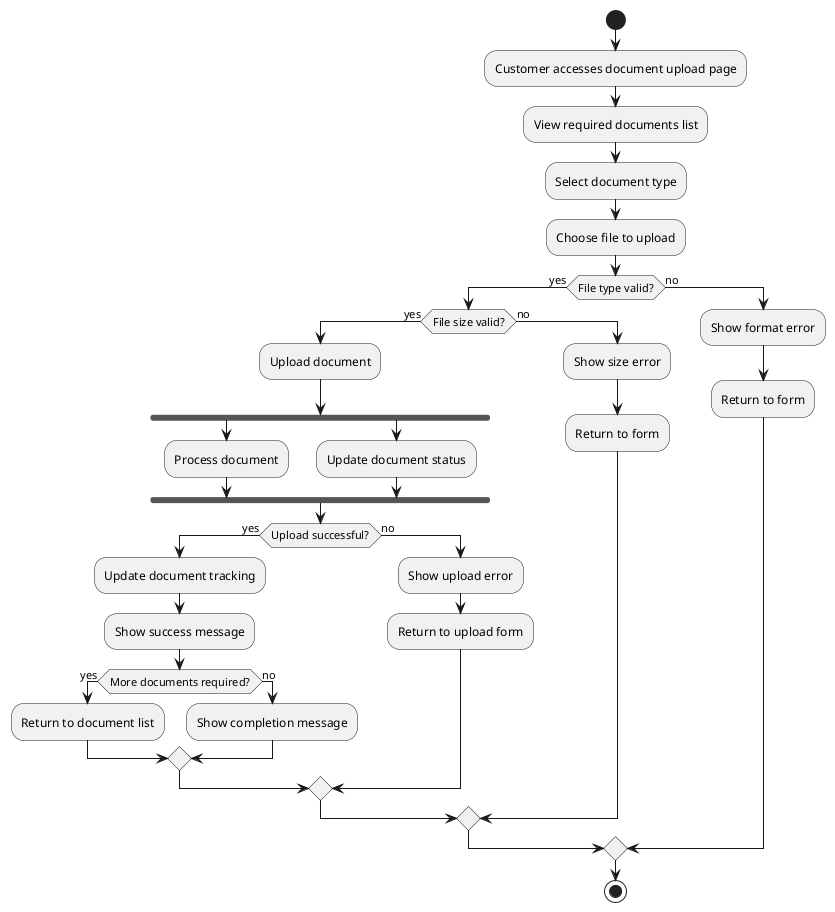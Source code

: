 @startuml Upload Documents Activity

start
:Customer accesses document upload page;

:View required documents list;
:Select document type;
:Choose file to upload;

if (File type valid?) then (yes)
  if (File size valid?) then (yes)
    :Upload document;
    
    fork
      :Process document;
    fork again
      :Update document status;
    end fork

    if (Upload successful?) then (yes)
      :Update document tracking;
      :Show success message;
      
      if (More documents required?) then (yes)
        :Return to document list;
      else (no)
        :Show completion message;
      endif
    else (no)
      :Show upload error;
      :Return to upload form;
    endif
  else (no)
    :Show size error;
    :Return to form;
  endif
else (no)
  :Show format error;
  :Return to form;
endif

stop

@enduml
